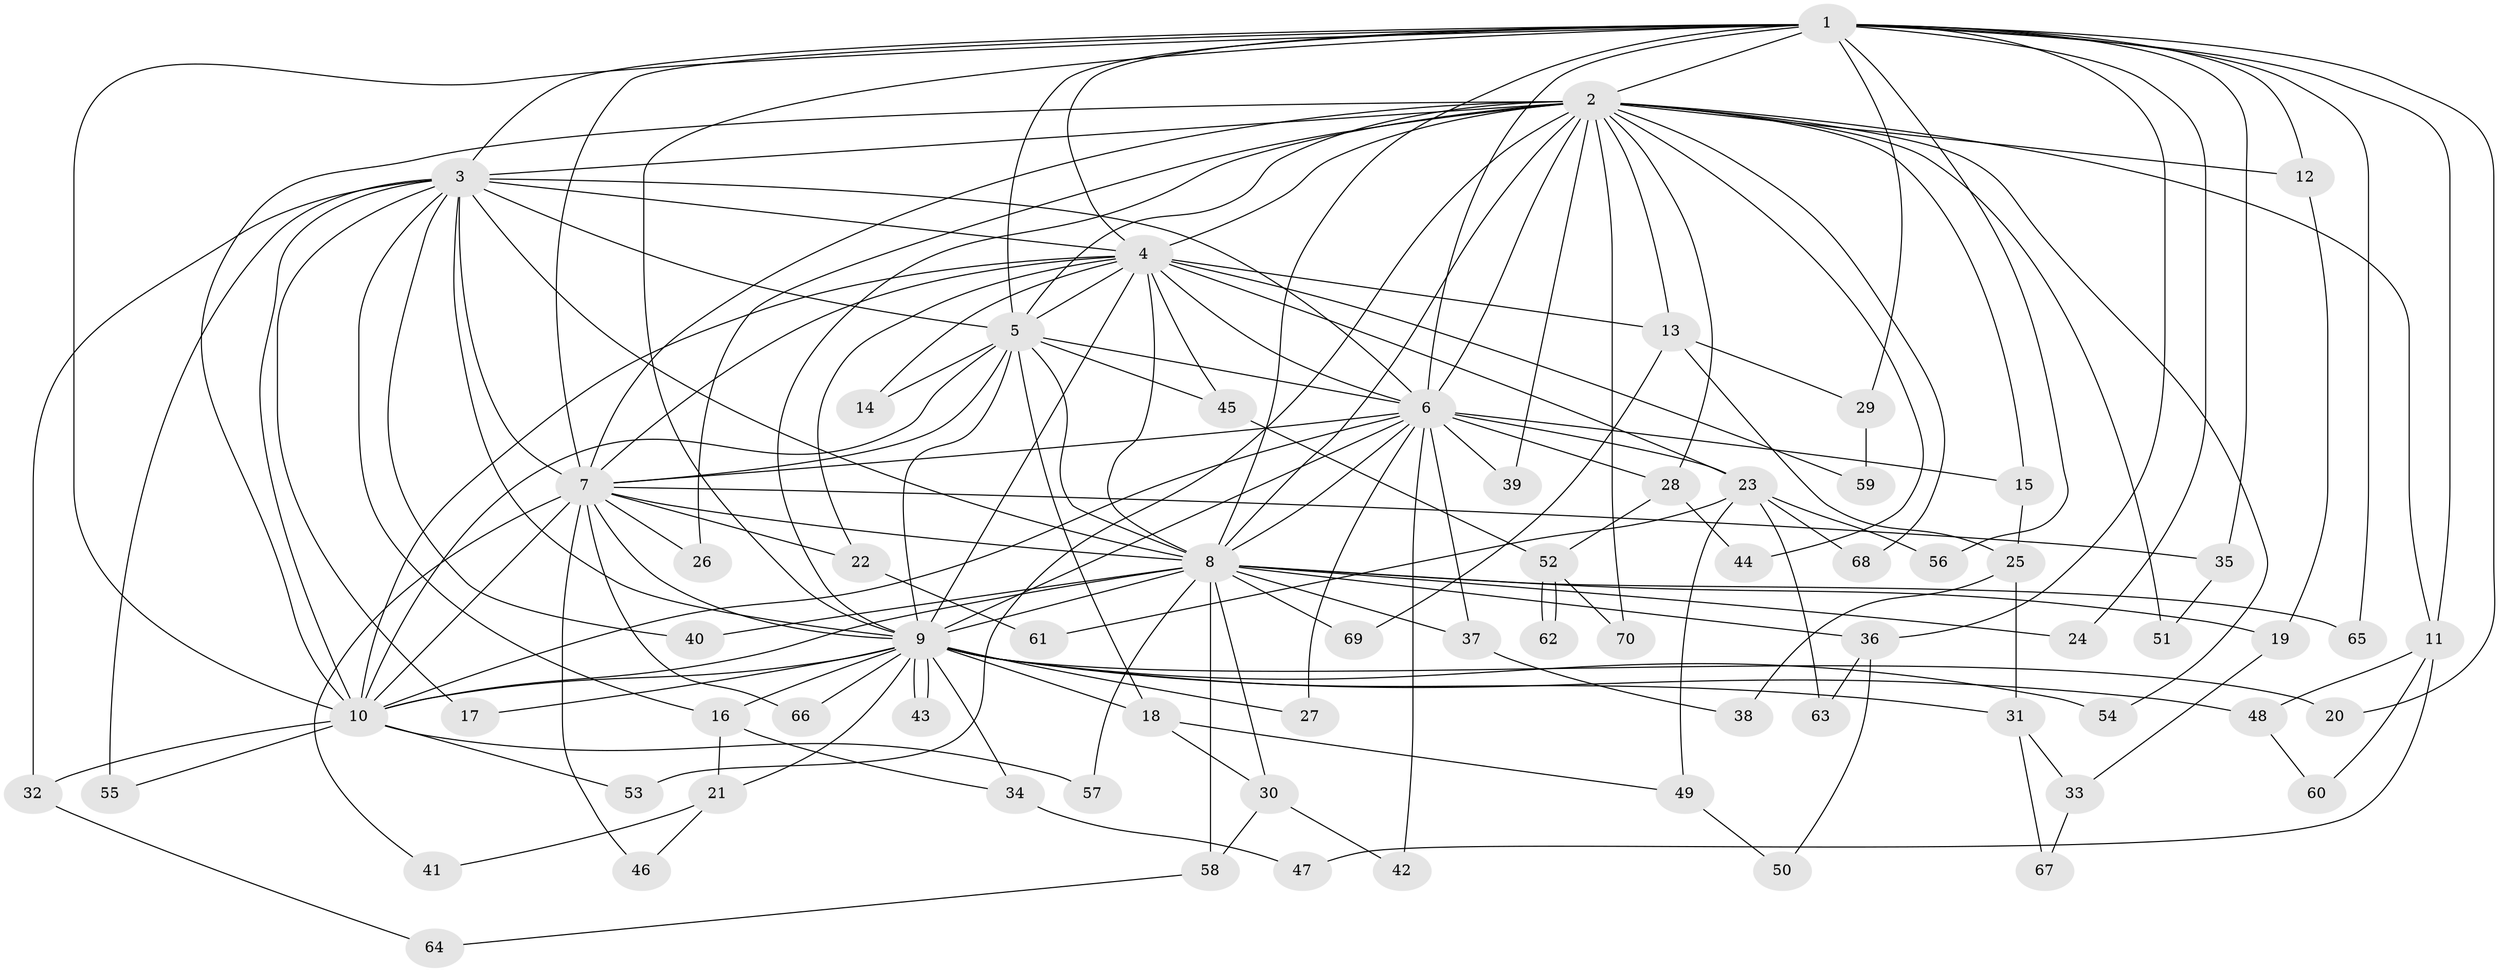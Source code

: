 // coarse degree distribution, {16: 0.038461538461538464, 26: 0.019230769230769232, 17: 0.019230769230769232, 9: 0.019230769230769232, 14: 0.038461538461538464, 21: 0.019230769230769232, 11: 0.019230769230769232, 4: 0.11538461538461539, 7: 0.019230769230769232, 3: 0.19230769230769232, 2: 0.46153846153846156, 6: 0.019230769230769232, 1: 0.019230769230769232}
// Generated by graph-tools (version 1.1) at 2025/51/02/27/25 19:51:48]
// undirected, 70 vertices, 165 edges
graph export_dot {
graph [start="1"]
  node [color=gray90,style=filled];
  1;
  2;
  3;
  4;
  5;
  6;
  7;
  8;
  9;
  10;
  11;
  12;
  13;
  14;
  15;
  16;
  17;
  18;
  19;
  20;
  21;
  22;
  23;
  24;
  25;
  26;
  27;
  28;
  29;
  30;
  31;
  32;
  33;
  34;
  35;
  36;
  37;
  38;
  39;
  40;
  41;
  42;
  43;
  44;
  45;
  46;
  47;
  48;
  49;
  50;
  51;
  52;
  53;
  54;
  55;
  56;
  57;
  58;
  59;
  60;
  61;
  62;
  63;
  64;
  65;
  66;
  67;
  68;
  69;
  70;
  1 -- 2;
  1 -- 3;
  1 -- 4;
  1 -- 5;
  1 -- 6;
  1 -- 7;
  1 -- 8;
  1 -- 9;
  1 -- 10;
  1 -- 11;
  1 -- 12;
  1 -- 20;
  1 -- 24;
  1 -- 29;
  1 -- 35;
  1 -- 36;
  1 -- 56;
  1 -- 65;
  2 -- 3;
  2 -- 4;
  2 -- 5;
  2 -- 6;
  2 -- 7;
  2 -- 8;
  2 -- 9;
  2 -- 10;
  2 -- 11;
  2 -- 12;
  2 -- 13;
  2 -- 15;
  2 -- 26;
  2 -- 28;
  2 -- 39;
  2 -- 44;
  2 -- 51;
  2 -- 53;
  2 -- 54;
  2 -- 68;
  2 -- 70;
  3 -- 4;
  3 -- 5;
  3 -- 6;
  3 -- 7;
  3 -- 8;
  3 -- 9;
  3 -- 10;
  3 -- 16;
  3 -- 17;
  3 -- 32;
  3 -- 40;
  3 -- 55;
  4 -- 5;
  4 -- 6;
  4 -- 7;
  4 -- 8;
  4 -- 9;
  4 -- 10;
  4 -- 13;
  4 -- 14;
  4 -- 22;
  4 -- 23;
  4 -- 45;
  4 -- 59;
  5 -- 6;
  5 -- 7;
  5 -- 8;
  5 -- 9;
  5 -- 10;
  5 -- 14;
  5 -- 18;
  5 -- 45;
  6 -- 7;
  6 -- 8;
  6 -- 9;
  6 -- 10;
  6 -- 15;
  6 -- 23;
  6 -- 27;
  6 -- 28;
  6 -- 37;
  6 -- 39;
  6 -- 42;
  7 -- 8;
  7 -- 9;
  7 -- 10;
  7 -- 22;
  7 -- 26;
  7 -- 35;
  7 -- 41;
  7 -- 46;
  7 -- 66;
  8 -- 9;
  8 -- 10;
  8 -- 19;
  8 -- 24;
  8 -- 30;
  8 -- 36;
  8 -- 37;
  8 -- 40;
  8 -- 57;
  8 -- 58;
  8 -- 65;
  8 -- 69;
  9 -- 10;
  9 -- 16;
  9 -- 17;
  9 -- 18;
  9 -- 20;
  9 -- 21;
  9 -- 27;
  9 -- 31;
  9 -- 34;
  9 -- 43;
  9 -- 43;
  9 -- 48;
  9 -- 54;
  9 -- 66;
  10 -- 32;
  10 -- 53;
  10 -- 55;
  10 -- 57;
  11 -- 47;
  11 -- 48;
  11 -- 60;
  12 -- 19;
  13 -- 25;
  13 -- 29;
  13 -- 69;
  15 -- 25;
  16 -- 21;
  16 -- 34;
  18 -- 30;
  18 -- 49;
  19 -- 33;
  21 -- 41;
  21 -- 46;
  22 -- 61;
  23 -- 49;
  23 -- 56;
  23 -- 61;
  23 -- 63;
  23 -- 68;
  25 -- 31;
  25 -- 38;
  28 -- 44;
  28 -- 52;
  29 -- 59;
  30 -- 42;
  30 -- 58;
  31 -- 33;
  31 -- 67;
  32 -- 64;
  33 -- 67;
  34 -- 47;
  35 -- 51;
  36 -- 50;
  36 -- 63;
  37 -- 38;
  45 -- 52;
  48 -- 60;
  49 -- 50;
  52 -- 62;
  52 -- 62;
  52 -- 70;
  58 -- 64;
}
